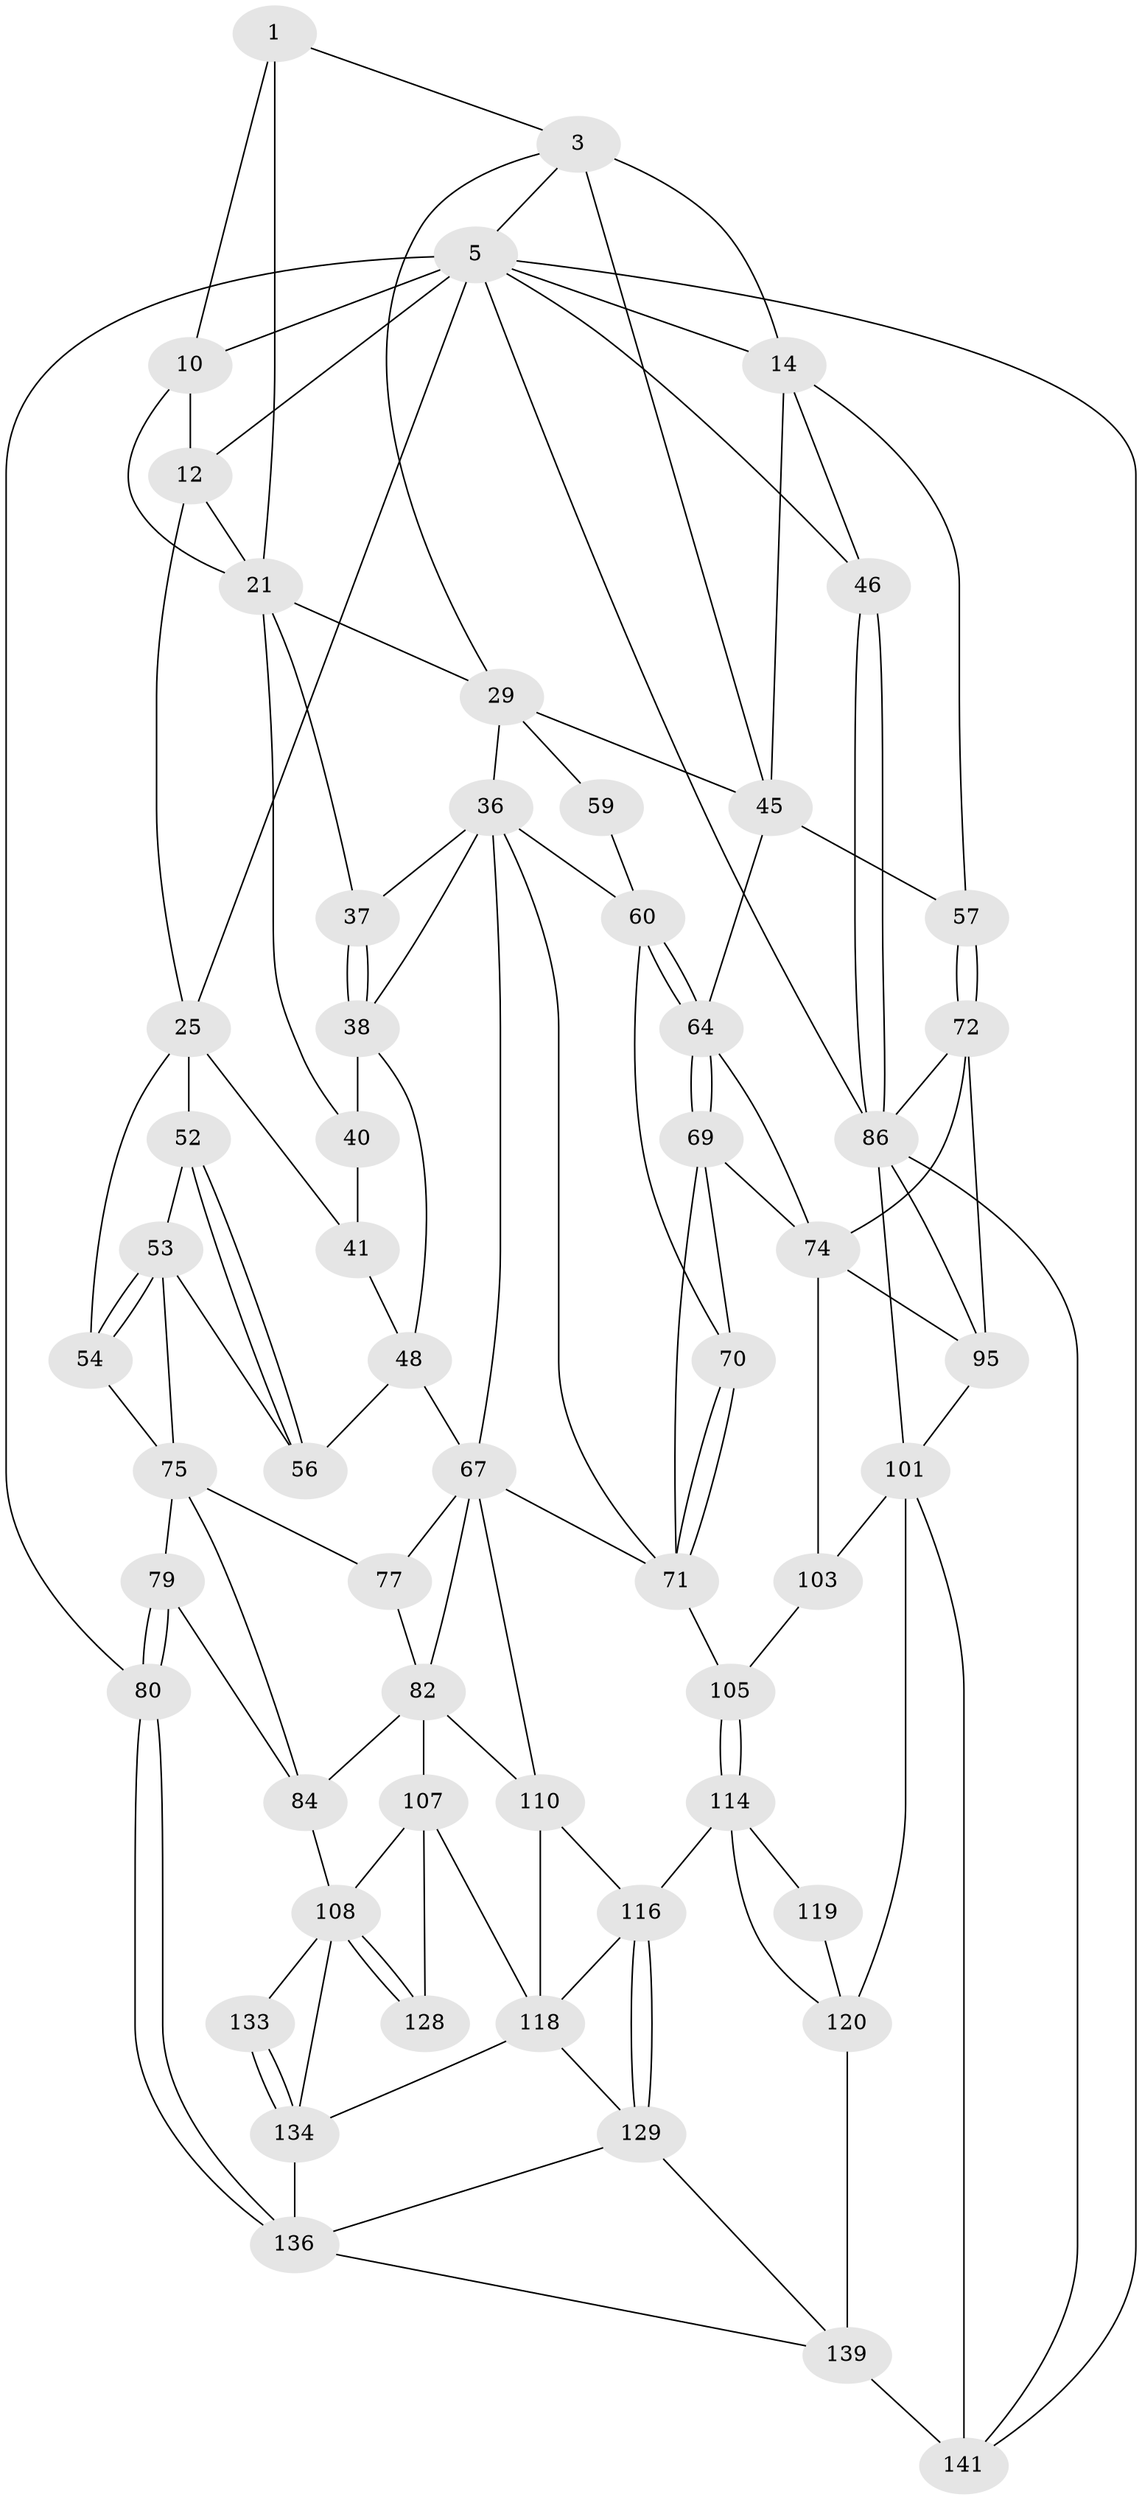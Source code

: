 // original degree distribution, {3: 0.041666666666666664, 5: 0.5555555555555556, 6: 0.2222222222222222, 4: 0.18055555555555555}
// Generated by graph-tools (version 1.1) at 2025/21/03/04/25 18:21:37]
// undirected, 57 vertices, 129 edges
graph export_dot {
graph [start="1"]
  node [color=gray90,style=filled];
  1 [pos="+0.43537789576124575+0",super="+2+9"];
  3 [pos="+0.6766465205557813+0",super="+19+4"];
  5 [pos="+1+0",super="+88+20+6"];
  10 [pos="+0.39143970904430514+0.04340624686274291",super="+11"];
  12 [pos="+0.25979989811106136+0",super="+30"];
  14 [pos="+0.9104797707552891+0.040018373384682865",super="+18+15"];
  21 [pos="+0.4421828204633002+0.08900789250722037",super="+22+24"];
  25 [pos="+0.1232892560652069+0.10496560968240459",super="+26+31"];
  29 [pos="+0.5781558581351636+0.17471154375682152",super="+34"];
  36 [pos="+0.4683802552105629+0.2446439204437111",super="+62"];
  37 [pos="+0.4624380905166471+0.2444481001045562"];
  38 [pos="+0.39110640398497604+0.2756364199193692",super="+39"];
  40 [pos="+0.34720319652077314+0.19429658324246737"];
  41 [pos="+0.24551738637251452+0.12425486775530115",super="+42"];
  45 [pos="+0.7745105965552658+0.2460973544889748",super="+49"];
  46 [pos="+1+0.16691624487531645"];
  48 [pos="+0.28946931385479063+0.30628029246352995",super="+55"];
  52 [pos="+0.09331210526892945+0.2639467870577138"];
  53 [pos="+0+0.19877885793105526",super="+58"];
  54 [pos="+0+0"];
  56 [pos="+0.0774411149291385+0.3315453101077382"];
  57 [pos="+0.8997240274466398+0.3724219212094854"];
  59 [pos="+0.5406785353167943+0.33609366918130484"];
  60 [pos="+0.5420447518147977+0.34234782262676017",super="+61"];
  64 [pos="+0.6379287189077053+0.4351833912289661",super="+65"];
  67 [pos="+0.2587686858498236+0.3720315917532926",super="+81+68"];
  69 [pos="+0.6227824180391233+0.4755308954615131",super="+91"];
  70 [pos="+0.5415387935175403+0.43253587845648256"];
  71 [pos="+0.42546277920093556+0.4841545594665721",super="+92"];
  72 [pos="+0.9195246692535709+0.40717070640540454",super="+73"];
  74 [pos="+0.7978702176778126+0.498486665087419",super="+90"];
  75 [pos="+0.06909223740836183+0.33956165693536106",super="+78+76"];
  77 [pos="+0.15739109938756088+0.45156871411237187"];
  79 [pos="+0+0.6331587596152117"];
  80 [pos="+0+1"];
  82 [pos="+0.21894927352089763+0.5656452591197411",super="+83+106"];
  84 [pos="+0.006898706677203571+0.5693733191657183",super="+85"];
  86 [pos="+1+0.5135259660478543",super="+87+89"];
  95 [pos="+0.8123882382117836+0.5296303037291834",super="+99+96"];
  101 [pos="+0.8802470165583272+0.7108317075966657",super="+102+124"];
  103 [pos="+0.6620719247609855+0.6755253397113218",super="+104"];
  105 [pos="+0.4939888658704012+0.6670637449939247"];
  107 [pos="+0.1751549281438299+0.701926972835571",super="+127"];
  108 [pos="+0.13561875191631387+0.7109202319551975",super="+109"];
  110 [pos="+0.33693309733965376+0.6794981205513424",super="+111"];
  114 [pos="+0.48183314087382695+0.7551190222739974",super="+115"];
  116 [pos="+0.38383585899830436+0.8095073854135496",super="+117"];
  118 [pos="+0.27609569178243404+0.752920953333162",super="+122"];
  119 [pos="+0.5835587013040221+0.724631359567194"];
  120 [pos="+0.6936333852443602+0.7910009919745902",super="+121"];
  128 [pos="+0.16521681210898537+0.8093825867551964"];
  129 [pos="+0.29679453538607387+0.8982353233143069",super="+130"];
  133 [pos="+0.10113025779517948+0.7829313549969592"];
  134 [pos="+0.12961026807412313+0.8530233268924347",super="+135"];
  136 [pos="+0+1",super="+138"];
  139 [pos="+0.5292179597790396+0.993811596739879",super="+140"];
  141 [pos="+0.7424375957313323+0.9093367750166208",super="+142"];
  1 -- 3;
  1 -- 10;
  1 -- 21 [weight=2];
  3 -- 29;
  3 -- 45;
  3 -- 14 [weight=2];
  3 -- 5;
  5 -- 80 [weight=2];
  5 -- 46;
  5 -- 86;
  5 -- 141;
  5 -- 14;
  5 -- 25 [weight=2];
  5 -- 10;
  5 -- 12;
  10 -- 12;
  10 -- 21;
  12 -- 25;
  12 -- 21;
  14 -- 46;
  14 -- 57;
  14 -- 45;
  21 -- 37;
  21 -- 40;
  21 -- 29;
  25 -- 52;
  25 -- 54;
  25 -- 41 [weight=2];
  29 -- 45;
  29 -- 59 [weight=2];
  29 -- 36;
  36 -- 37;
  36 -- 67;
  36 -- 38;
  36 -- 71;
  36 -- 60;
  37 -- 38;
  37 -- 38;
  38 -- 40;
  38 -- 48;
  40 -- 41;
  41 -- 48;
  45 -- 57;
  45 -- 64;
  46 -- 86;
  46 -- 86;
  48 -- 56;
  48 -- 67;
  52 -- 53;
  52 -- 56;
  52 -- 56;
  53 -- 54;
  53 -- 54;
  53 -- 56;
  53 -- 75;
  54 -- 75;
  57 -- 72;
  57 -- 72;
  59 -- 60;
  60 -- 64;
  60 -- 64;
  60 -- 70;
  64 -- 69;
  64 -- 69;
  64 -- 74;
  67 -- 82;
  67 -- 110;
  67 -- 77;
  67 -- 71;
  69 -- 70;
  69 -- 74;
  69 -- 71;
  70 -- 71;
  70 -- 71;
  71 -- 105;
  72 -- 86;
  72 -- 74;
  72 -- 95;
  74 -- 103;
  74 -- 95;
  75 -- 84;
  75 -- 77;
  75 -- 79;
  77 -- 82;
  79 -- 80;
  79 -- 80;
  79 -- 84;
  80 -- 136;
  80 -- 136;
  82 -- 84;
  82 -- 107;
  82 -- 110;
  84 -- 108;
  86 -- 95;
  86 -- 141;
  86 -- 101;
  95 -- 101 [weight=2];
  101 -- 120 [weight=2];
  101 -- 103;
  101 -- 141;
  103 -- 105;
  105 -- 114;
  105 -- 114;
  107 -- 108;
  107 -- 128;
  107 -- 118;
  108 -- 128;
  108 -- 128;
  108 -- 134;
  108 -- 133;
  110 -- 116;
  110 -- 118 [weight=2];
  114 -- 119;
  114 -- 120;
  114 -- 116;
  116 -- 129;
  116 -- 129;
  116 -- 118;
  118 -- 129;
  118 -- 134;
  119 -- 120;
  120 -- 139;
  129 -- 139;
  129 -- 136;
  133 -- 134;
  133 -- 134;
  134 -- 136;
  136 -- 139;
  139 -- 141 [weight=2];
}
